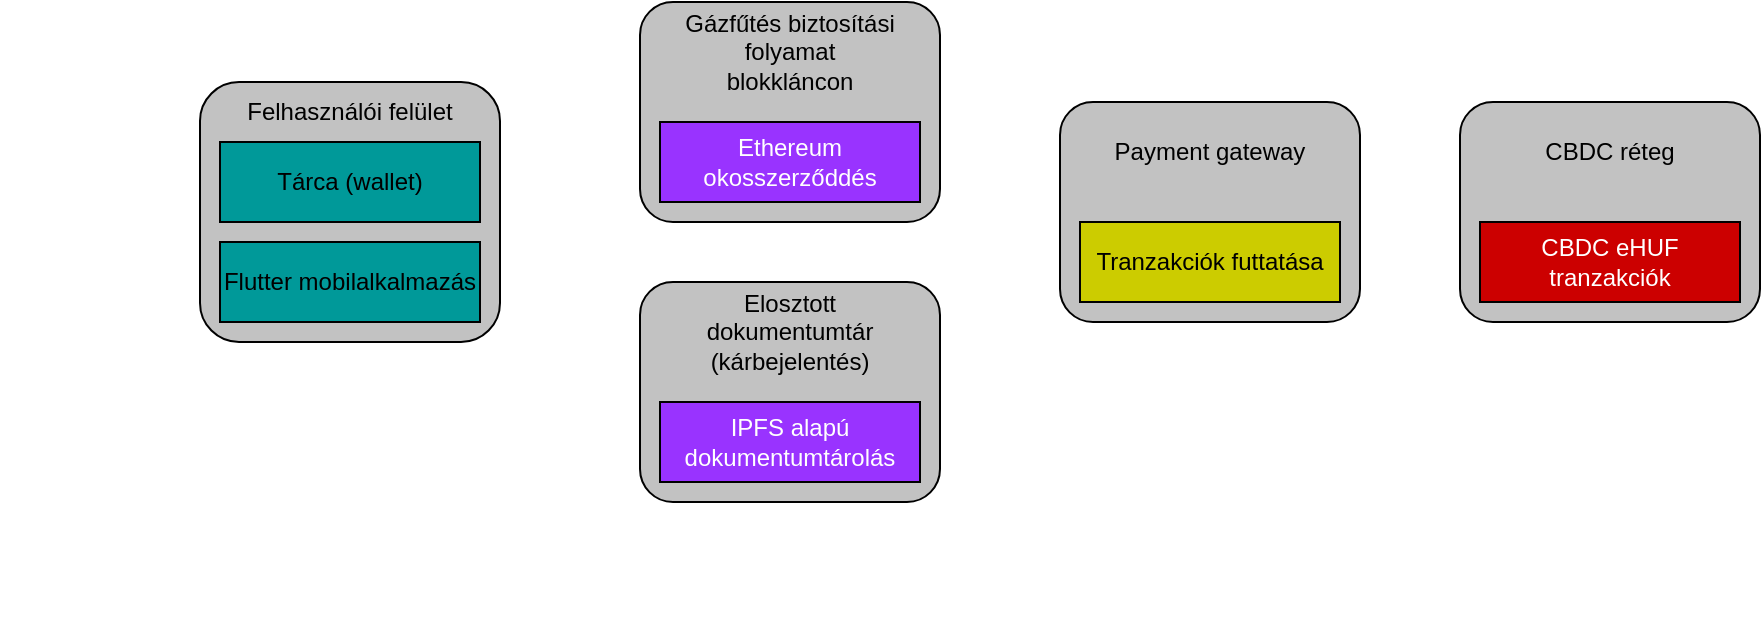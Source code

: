 <mxfile version="20.4.1" type="device"><diagram id="R9uFVgqNx55kJP1Cone3" name="1 oldal"><mxGraphModel dx="1422" dy="754" grid="1" gridSize="10" guides="1" tooltips="1" connect="1" arrows="1" fold="1" page="1" pageScale="1" pageWidth="1654" pageHeight="2336" math="0" shadow="0"><root><mxCell id="0"/><mxCell id="1" parent="0"/><mxCell id="vzPCEyEjx7vifab4Xp_o-1" value="&lt;div style=&quot;text-align: justify;&quot;&gt;&lt;br&gt;&lt;/div&gt;" style="rounded=1;whiteSpace=wrap;html=1;align=center;fillColor=#C2C2C2;" parent="1" vertex="1"><mxGeometry x="150" y="260" width="150" height="130" as="geometry"/></mxCell><mxCell id="vzPCEyEjx7vifab4Xp_o-2" value="Felhasználói felület" style="text;html=1;strokeColor=none;fillColor=none;align=center;verticalAlign=middle;whiteSpace=wrap;rounded=0;" parent="1" vertex="1"><mxGeometry x="170" y="260" width="110" height="30" as="geometry"/></mxCell><mxCell id="vzPCEyEjx7vifab4Xp_o-3" value="Tárca (wallet)" style="rounded=0;whiteSpace=wrap;html=1;fillColor=#009999;strokeColor=#000000;shadow=0;textColor=#000000;" parent="1" vertex="1"><mxGeometry x="160" y="290" width="130" height="40" as="geometry"/></mxCell><mxCell id="vzPCEyEjx7vifab4Xp_o-8" value="Flutter mobilalkalmazás" style="rounded=0;whiteSpace=wrap;html=1;fillColor=#009999;strokeColor=#000000;shadow=0;textColor=#000000;" parent="1" vertex="1"><mxGeometry x="160" y="340" width="130" height="40" as="geometry"/></mxCell><mxCell id="vzPCEyEjx7vifab4Xp_o-10" value="&lt;div style=&quot;text-align: justify;&quot;&gt;&lt;br&gt;&lt;/div&gt;" style="rounded=1;whiteSpace=wrap;html=1;align=center;fillColor=#C2C2C2;" parent="1" vertex="1"><mxGeometry x="370" y="220" width="150" height="110" as="geometry"/></mxCell><mxCell id="vzPCEyEjx7vifab4Xp_o-11" value="Gázfűtés biztosítási folyamat blokkláncon" style="text;html=1;strokeColor=none;fillColor=none;align=center;verticalAlign=middle;whiteSpace=wrap;rounded=0;" parent="1" vertex="1"><mxGeometry x="390" y="230" width="110" height="30" as="geometry"/></mxCell><mxCell id="vzPCEyEjx7vifab4Xp_o-13" value="&lt;font color=&quot;#ffffff&quot;&gt;Ethereum okosszerződdés&lt;/font&gt;" style="rounded=0;whiteSpace=wrap;html=1;fillColor=#9933FF;strokeColor=#000000;shadow=0;textColor=#000000;" parent="1" vertex="1"><mxGeometry x="380" y="280" width="130" height="40" as="geometry"/></mxCell><mxCell id="vzPCEyEjx7vifab4Xp_o-14" value="&lt;div style=&quot;text-align: justify;&quot;&gt;&lt;br&gt;&lt;/div&gt;" style="rounded=1;whiteSpace=wrap;html=1;align=center;fillColor=#C2C2C2;" parent="1" vertex="1"><mxGeometry x="580" y="270" width="150" height="110" as="geometry"/></mxCell><mxCell id="vzPCEyEjx7vifab4Xp_o-15" value="Payment gateway" style="text;html=1;strokeColor=none;fillColor=none;align=center;verticalAlign=middle;whiteSpace=wrap;rounded=0;" parent="1" vertex="1"><mxGeometry x="600" y="280" width="110" height="30" as="geometry"/></mxCell><mxCell id="vzPCEyEjx7vifab4Xp_o-16" value="Tranzakciók futtatása" style="rounded=0;whiteSpace=wrap;html=1;fillColor=#CCCC00;strokeColor=#000000;shadow=0;textColor=#000000;" parent="1" vertex="1"><mxGeometry x="590" y="330" width="130" height="40" as="geometry"/></mxCell><mxCell id="vzPCEyEjx7vifab4Xp_o-19" value="&lt;div style=&quot;text-align: justify;&quot;&gt;&lt;br&gt;&lt;/div&gt;" style="rounded=1;whiteSpace=wrap;html=1;align=center;fillColor=#C2C2C2;" parent="1" vertex="1"><mxGeometry x="780" y="270" width="150" height="110" as="geometry"/></mxCell><mxCell id="vzPCEyEjx7vifab4Xp_o-20" value="CBDC réteg" style="text;html=1;strokeColor=none;fillColor=none;align=center;verticalAlign=middle;whiteSpace=wrap;rounded=0;" parent="1" vertex="1"><mxGeometry x="800" y="280" width="110" height="30" as="geometry"/></mxCell><mxCell id="vzPCEyEjx7vifab4Xp_o-21" value="&lt;font color=&quot;#ffffff&quot;&gt;CBDC eHUF tranzakciók&lt;/font&gt;" style="rounded=0;whiteSpace=wrap;html=1;fillColor=#CC0000;strokeColor=#000000;shadow=0;textColor=#000000;" parent="1" vertex="1"><mxGeometry x="790" y="330" width="130" height="40" as="geometry"/></mxCell><mxCell id="vzPCEyEjx7vifab4Xp_o-28" value="Text" style="text;html=1;align=center;verticalAlign=middle;resizable=0;points=[];autosize=1;strokeColor=none;fillColor=none;fontColor=#FFFFFF;" parent="1" vertex="1"><mxGeometry x="50" y="510" width="40" height="20" as="geometry"/></mxCell><mxCell id="vzPCEyEjx7vifab4Xp_o-29" value="&lt;div style=&quot;text-align: justify;&quot;&gt;&lt;br&gt;&lt;/div&gt;" style="rounded=1;whiteSpace=wrap;html=1;align=center;fillColor=#C2C2C2;" parent="1" vertex="1"><mxGeometry x="370" y="360" width="150" height="110" as="geometry"/></mxCell><mxCell id="vzPCEyEjx7vifab4Xp_o-30" value="Elosztott dokumentumtár (kárbejelentés)" style="text;html=1;strokeColor=none;fillColor=none;align=center;verticalAlign=middle;whiteSpace=wrap;rounded=0;" parent="1" vertex="1"><mxGeometry x="390" y="370" width="110" height="30" as="geometry"/></mxCell><mxCell id="vzPCEyEjx7vifab4Xp_o-31" value="&lt;font color=&quot;#ffffff&quot;&gt;IPFS alapú dokumentumtárolás&lt;/font&gt;" style="rounded=0;whiteSpace=wrap;html=1;fillColor=#9933FF;strokeColor=#000000;shadow=0;textColor=#000000;" parent="1" vertex="1"><mxGeometry x="380" y="420" width="130" height="40" as="geometry"/></mxCell></root></mxGraphModel></diagram></mxfile>